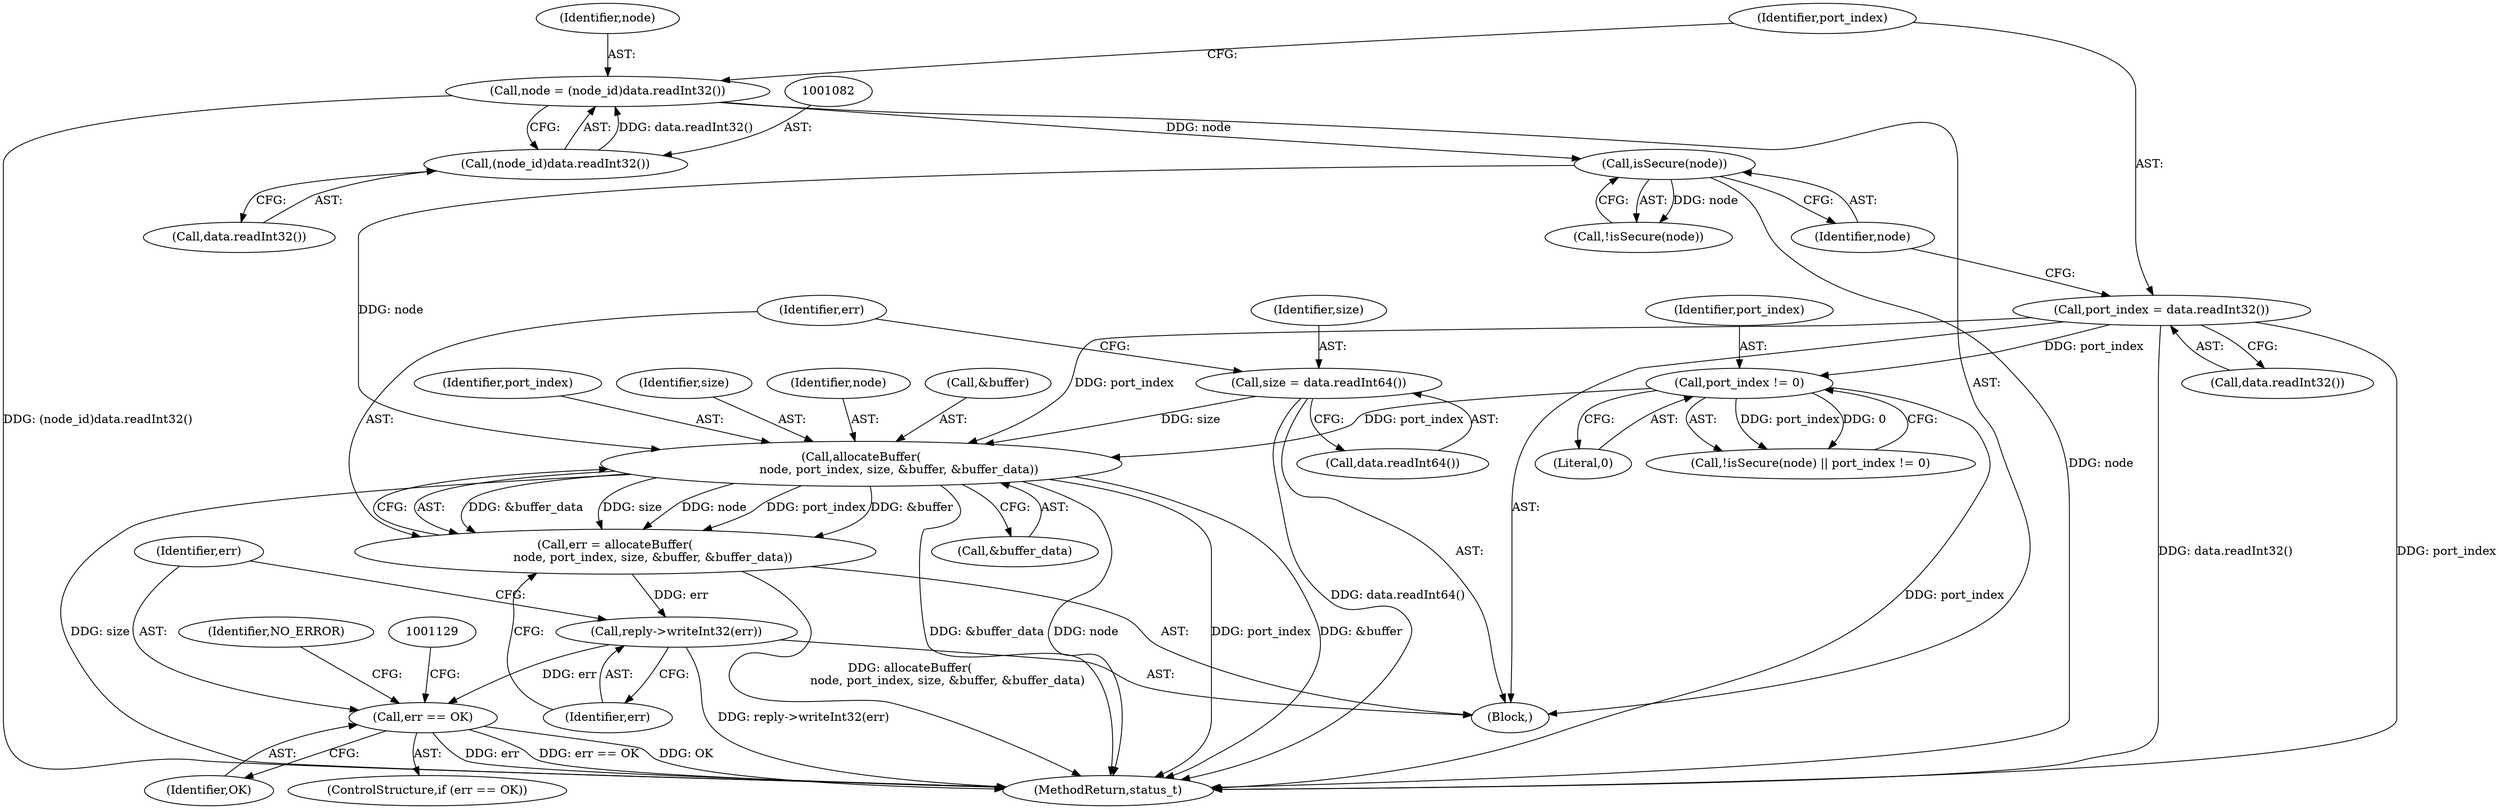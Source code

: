 digraph "0_Android_295c883fe3105b19bcd0f9e07d54c6b589fc5bff@API" {
"1001112" [label="(Call,allocateBuffer(\n                    node, port_index, size, &buffer, &buffer_data))"];
"1001091" [label="(Call,isSecure(node))"];
"1001079" [label="(Call,node = (node_id)data.readInt32())"];
"1001081" [label="(Call,(node_id)data.readInt32())"];
"1001085" [label="(Call,port_index = data.readInt32())"];
"1001093" [label="(Call,port_index != 0)"];
"1001104" [label="(Call,size = data.readInt64())"];
"1001110" [label="(Call,err = allocateBuffer(\n                    node, port_index, size, &buffer, &buffer_data))"];
"1001120" [label="(Call,reply->writeInt32(err))"];
"1001123" [label="(Call,err == OK)"];
"1001091" [label="(Call,isSecure(node))"];
"1001106" [label="(Call,data.readInt64())"];
"1001085" [label="(Call,port_index = data.readInt32())"];
"1001079" [label="(Call,node = (node_id)data.readInt32())"];
"1001122" [label="(ControlStructure,if (err == OK))"];
"1001105" [label="(Identifier,size)"];
"1001094" [label="(Identifier,port_index)"];
"1001112" [label="(Call,allocateBuffer(\n                    node, port_index, size, &buffer, &buffer_data))"];
"1001083" [label="(Call,data.readInt32())"];
"1001073" [label="(Block,)"];
"1001092" [label="(Identifier,node)"];
"1001110" [label="(Call,err = allocateBuffer(\n                    node, port_index, size, &buffer, &buffer_data))"];
"1001081" [label="(Call,(node_id)data.readInt32())"];
"1001104" [label="(Call,size = data.readInt64())"];
"1001080" [label="(Identifier,node)"];
"1001089" [label="(Call,!isSecure(node) || port_index != 0)"];
"1001118" [label="(Call,&buffer_data)"];
"1001114" [label="(Identifier,port_index)"];
"1001115" [label="(Identifier,size)"];
"1001090" [label="(Call,!isSecure(node))"];
"1001124" [label="(Identifier,err)"];
"1001125" [label="(Identifier,OK)"];
"1001087" [label="(Call,data.readInt32())"];
"1001086" [label="(Identifier,port_index)"];
"1001136" [label="(Identifier,NO_ERROR)"];
"1001111" [label="(Identifier,err)"];
"1001120" [label="(Call,reply->writeInt32(err))"];
"1001123" [label="(Call,err == OK)"];
"1001095" [label="(Literal,0)"];
"1001113" [label="(Identifier,node)"];
"1001121" [label="(Identifier,err)"];
"1001093" [label="(Call,port_index != 0)"];
"1001116" [label="(Call,&buffer)"];
"1001343" [label="(MethodReturn,status_t)"];
"1001112" -> "1001110"  [label="AST: "];
"1001112" -> "1001118"  [label="CFG: "];
"1001113" -> "1001112"  [label="AST: "];
"1001114" -> "1001112"  [label="AST: "];
"1001115" -> "1001112"  [label="AST: "];
"1001116" -> "1001112"  [label="AST: "];
"1001118" -> "1001112"  [label="AST: "];
"1001110" -> "1001112"  [label="CFG: "];
"1001112" -> "1001343"  [label="DDG: node"];
"1001112" -> "1001343"  [label="DDG: port_index"];
"1001112" -> "1001343"  [label="DDG: &buffer"];
"1001112" -> "1001343"  [label="DDG: size"];
"1001112" -> "1001343"  [label="DDG: &buffer_data"];
"1001112" -> "1001110"  [label="DDG: &buffer_data"];
"1001112" -> "1001110"  [label="DDG: size"];
"1001112" -> "1001110"  [label="DDG: node"];
"1001112" -> "1001110"  [label="DDG: port_index"];
"1001112" -> "1001110"  [label="DDG: &buffer"];
"1001091" -> "1001112"  [label="DDG: node"];
"1001085" -> "1001112"  [label="DDG: port_index"];
"1001093" -> "1001112"  [label="DDG: port_index"];
"1001104" -> "1001112"  [label="DDG: size"];
"1001091" -> "1001090"  [label="AST: "];
"1001091" -> "1001092"  [label="CFG: "];
"1001092" -> "1001091"  [label="AST: "];
"1001090" -> "1001091"  [label="CFG: "];
"1001091" -> "1001343"  [label="DDG: node"];
"1001091" -> "1001090"  [label="DDG: node"];
"1001079" -> "1001091"  [label="DDG: node"];
"1001079" -> "1001073"  [label="AST: "];
"1001079" -> "1001081"  [label="CFG: "];
"1001080" -> "1001079"  [label="AST: "];
"1001081" -> "1001079"  [label="AST: "];
"1001086" -> "1001079"  [label="CFG: "];
"1001079" -> "1001343"  [label="DDG: (node_id)data.readInt32()"];
"1001081" -> "1001079"  [label="DDG: data.readInt32()"];
"1001081" -> "1001083"  [label="CFG: "];
"1001082" -> "1001081"  [label="AST: "];
"1001083" -> "1001081"  [label="AST: "];
"1001085" -> "1001073"  [label="AST: "];
"1001085" -> "1001087"  [label="CFG: "];
"1001086" -> "1001085"  [label="AST: "];
"1001087" -> "1001085"  [label="AST: "];
"1001092" -> "1001085"  [label="CFG: "];
"1001085" -> "1001343"  [label="DDG: data.readInt32()"];
"1001085" -> "1001343"  [label="DDG: port_index"];
"1001085" -> "1001093"  [label="DDG: port_index"];
"1001093" -> "1001089"  [label="AST: "];
"1001093" -> "1001095"  [label="CFG: "];
"1001094" -> "1001093"  [label="AST: "];
"1001095" -> "1001093"  [label="AST: "];
"1001089" -> "1001093"  [label="CFG: "];
"1001093" -> "1001343"  [label="DDG: port_index"];
"1001093" -> "1001089"  [label="DDG: port_index"];
"1001093" -> "1001089"  [label="DDG: 0"];
"1001104" -> "1001073"  [label="AST: "];
"1001104" -> "1001106"  [label="CFG: "];
"1001105" -> "1001104"  [label="AST: "];
"1001106" -> "1001104"  [label="AST: "];
"1001111" -> "1001104"  [label="CFG: "];
"1001104" -> "1001343"  [label="DDG: data.readInt64()"];
"1001110" -> "1001073"  [label="AST: "];
"1001111" -> "1001110"  [label="AST: "];
"1001121" -> "1001110"  [label="CFG: "];
"1001110" -> "1001343"  [label="DDG: allocateBuffer(\n                    node, port_index, size, &buffer, &buffer_data)"];
"1001110" -> "1001120"  [label="DDG: err"];
"1001120" -> "1001073"  [label="AST: "];
"1001120" -> "1001121"  [label="CFG: "];
"1001121" -> "1001120"  [label="AST: "];
"1001124" -> "1001120"  [label="CFG: "];
"1001120" -> "1001343"  [label="DDG: reply->writeInt32(err)"];
"1001120" -> "1001123"  [label="DDG: err"];
"1001123" -> "1001122"  [label="AST: "];
"1001123" -> "1001125"  [label="CFG: "];
"1001124" -> "1001123"  [label="AST: "];
"1001125" -> "1001123"  [label="AST: "];
"1001129" -> "1001123"  [label="CFG: "];
"1001136" -> "1001123"  [label="CFG: "];
"1001123" -> "1001343"  [label="DDG: err"];
"1001123" -> "1001343"  [label="DDG: err == OK"];
"1001123" -> "1001343"  [label="DDG: OK"];
}
